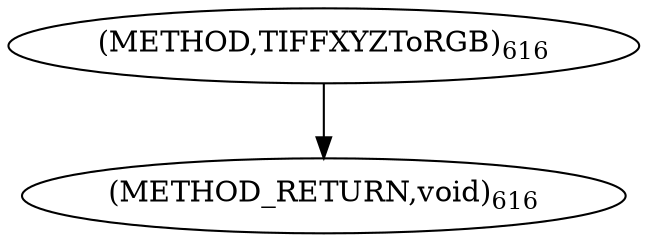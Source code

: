 digraph "TIFFXYZToRGB" {  
"9357" [label = <(METHOD,TIFFXYZToRGB)<SUB>616</SUB>> ]
"9365" [label = <(METHOD_RETURN,void)<SUB>616</SUB>> ]
  "9357" -> "9365" 
}

